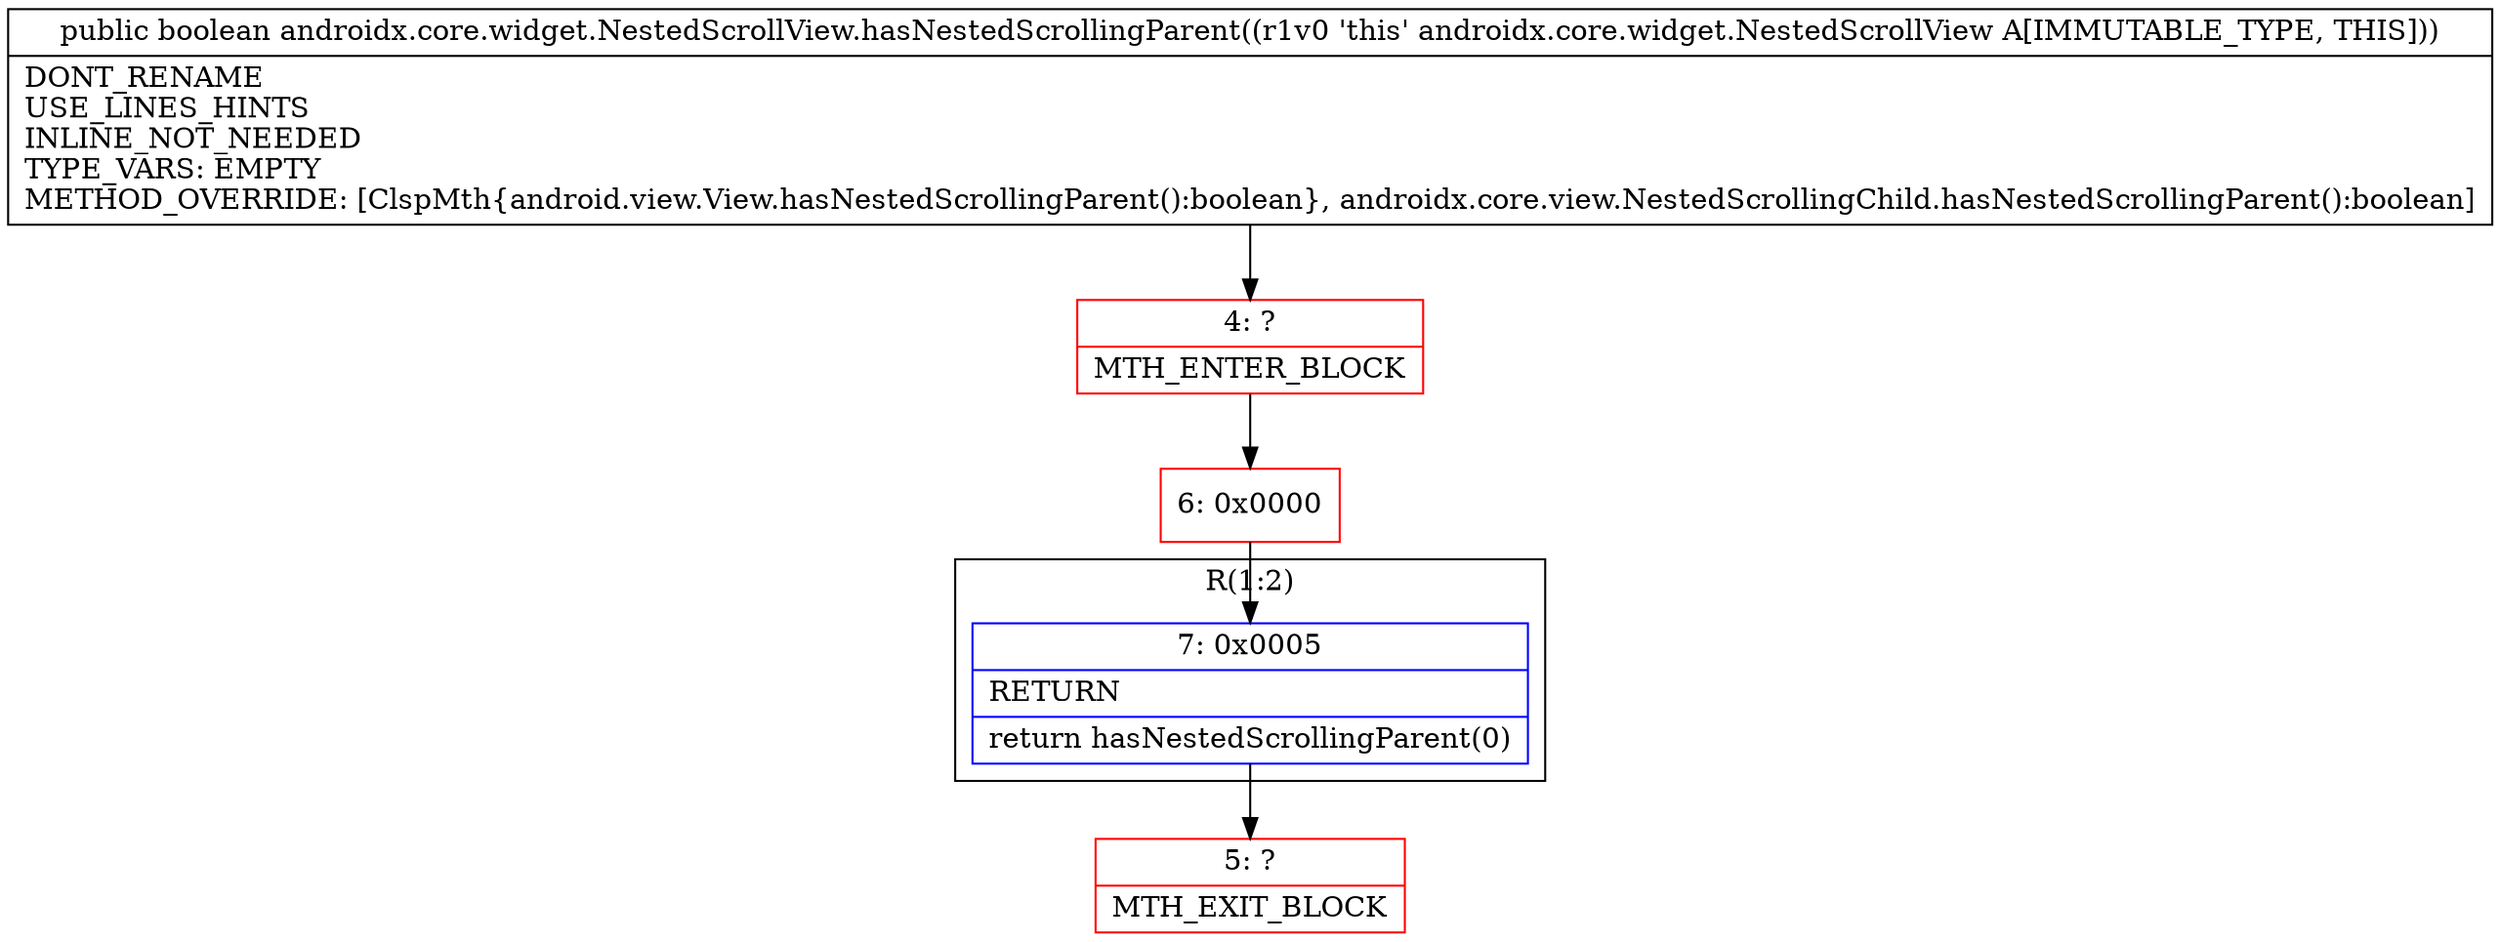 digraph "CFG forandroidx.core.widget.NestedScrollView.hasNestedScrollingParent()Z" {
subgraph cluster_Region_1798482873 {
label = "R(1:2)";
node [shape=record,color=blue];
Node_7 [shape=record,label="{7\:\ 0x0005|RETURN\l|return hasNestedScrollingParent(0)\l}"];
}
Node_4 [shape=record,color=red,label="{4\:\ ?|MTH_ENTER_BLOCK\l}"];
Node_6 [shape=record,color=red,label="{6\:\ 0x0000}"];
Node_5 [shape=record,color=red,label="{5\:\ ?|MTH_EXIT_BLOCK\l}"];
MethodNode[shape=record,label="{public boolean androidx.core.widget.NestedScrollView.hasNestedScrollingParent((r1v0 'this' androidx.core.widget.NestedScrollView A[IMMUTABLE_TYPE, THIS]))  | DONT_RENAME\lUSE_LINES_HINTS\lINLINE_NOT_NEEDED\lTYPE_VARS: EMPTY\lMETHOD_OVERRIDE: [ClspMth\{android.view.View.hasNestedScrollingParent():boolean\}, androidx.core.view.NestedScrollingChild.hasNestedScrollingParent():boolean]\l}"];
MethodNode -> Node_4;Node_7 -> Node_5;
Node_4 -> Node_6;
Node_6 -> Node_7;
}

